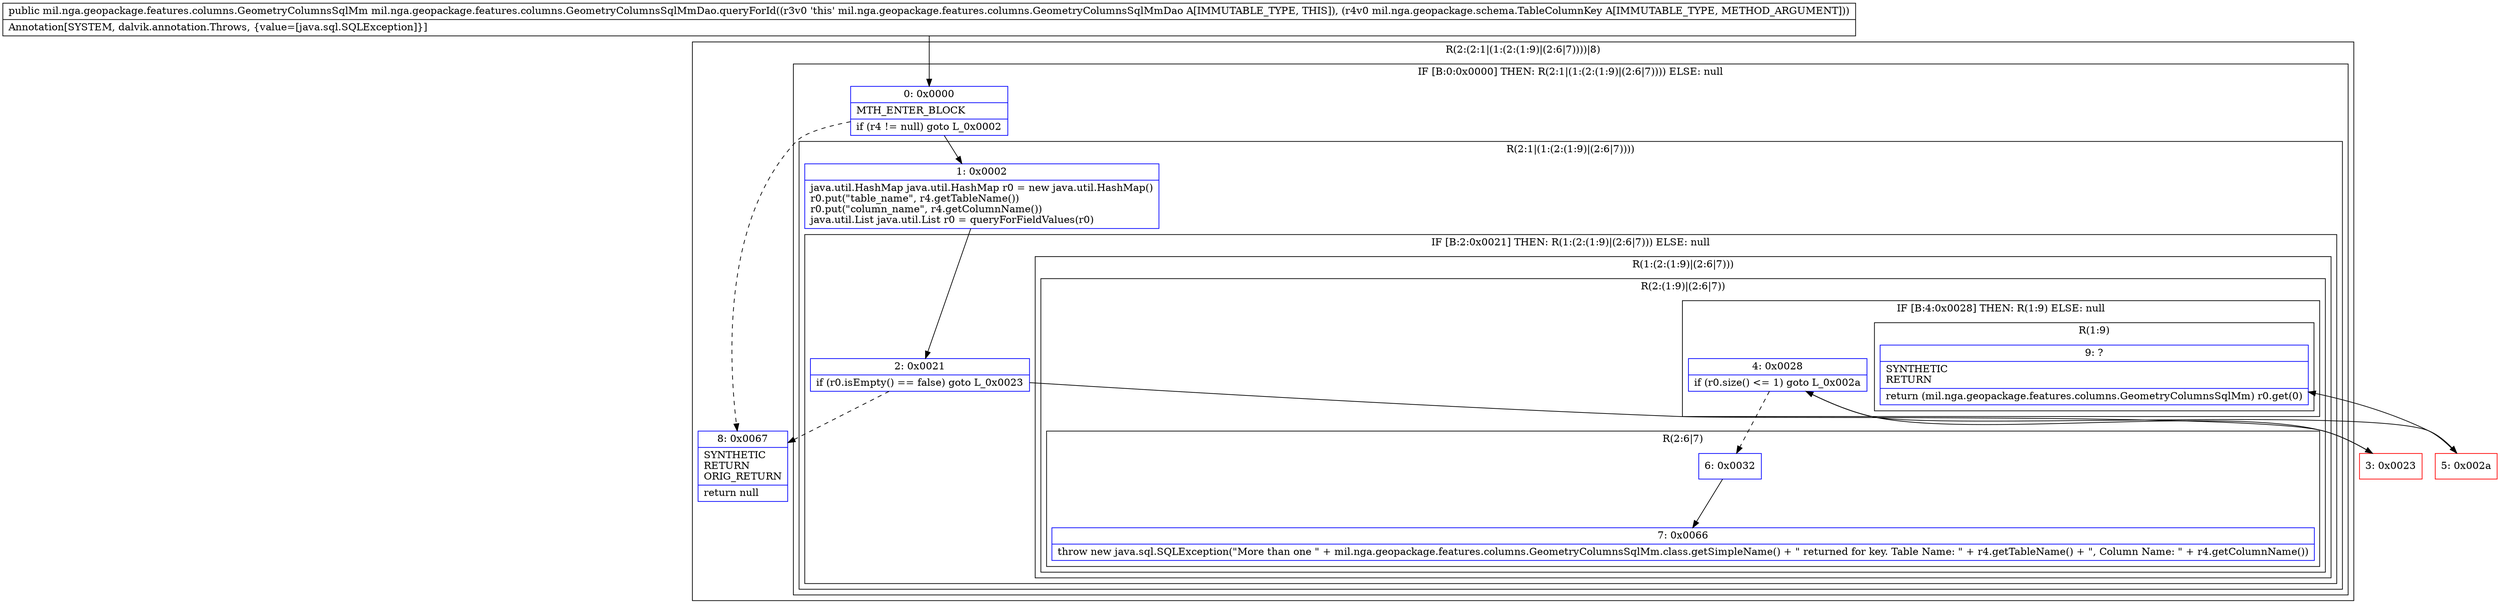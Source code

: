 digraph "CFG formil.nga.geopackage.features.columns.GeometryColumnsSqlMmDao.queryForId(Lmil\/nga\/geopackage\/schema\/TableColumnKey;)Lmil\/nga\/geopackage\/features\/columns\/GeometryColumnsSqlMm;" {
subgraph cluster_Region_1013058821 {
label = "R(2:(2:1|(1:(2:(1:9)|(2:6|7))))|8)";
node [shape=record,color=blue];
subgraph cluster_IfRegion_2099432016 {
label = "IF [B:0:0x0000] THEN: R(2:1|(1:(2:(1:9)|(2:6|7)))) ELSE: null";
node [shape=record,color=blue];
Node_0 [shape=record,label="{0\:\ 0x0000|MTH_ENTER_BLOCK\l|if (r4 != null) goto L_0x0002\l}"];
subgraph cluster_Region_1566129629 {
label = "R(2:1|(1:(2:(1:9)|(2:6|7))))";
node [shape=record,color=blue];
Node_1 [shape=record,label="{1\:\ 0x0002|java.util.HashMap java.util.HashMap r0 = new java.util.HashMap()\lr0.put(\"table_name\", r4.getTableName())\lr0.put(\"column_name\", r4.getColumnName())\ljava.util.List java.util.List r0 = queryForFieldValues(r0)\l}"];
subgraph cluster_IfRegion_1828823812 {
label = "IF [B:2:0x0021] THEN: R(1:(2:(1:9)|(2:6|7))) ELSE: null";
node [shape=record,color=blue];
Node_2 [shape=record,label="{2\:\ 0x0021|if (r0.isEmpty() == false) goto L_0x0023\l}"];
subgraph cluster_Region_73445694 {
label = "R(1:(2:(1:9)|(2:6|7)))";
node [shape=record,color=blue];
subgraph cluster_Region_1362759010 {
label = "R(2:(1:9)|(2:6|7))";
node [shape=record,color=blue];
subgraph cluster_IfRegion_312556144 {
label = "IF [B:4:0x0028] THEN: R(1:9) ELSE: null";
node [shape=record,color=blue];
Node_4 [shape=record,label="{4\:\ 0x0028|if (r0.size() \<= 1) goto L_0x002a\l}"];
subgraph cluster_Region_698448100 {
label = "R(1:9)";
node [shape=record,color=blue];
Node_9 [shape=record,label="{9\:\ ?|SYNTHETIC\lRETURN\l|return (mil.nga.geopackage.features.columns.GeometryColumnsSqlMm) r0.get(0)\l}"];
}
}
subgraph cluster_Region_2107385957 {
label = "R(2:6|7)";
node [shape=record,color=blue];
Node_6 [shape=record,label="{6\:\ 0x0032}"];
Node_7 [shape=record,label="{7\:\ 0x0066|throw new java.sql.SQLException(\"More than one \" + mil.nga.geopackage.features.columns.GeometryColumnsSqlMm.class.getSimpleName() + \" returned for key. Table Name: \" + r4.getTableName() + \", Column Name: \" + r4.getColumnName())\l}"];
}
}
}
}
}
}
Node_8 [shape=record,label="{8\:\ 0x0067|SYNTHETIC\lRETURN\lORIG_RETURN\l|return null\l}"];
}
Node_3 [shape=record,color=red,label="{3\:\ 0x0023}"];
Node_5 [shape=record,color=red,label="{5\:\ 0x002a}"];
MethodNode[shape=record,label="{public mil.nga.geopackage.features.columns.GeometryColumnsSqlMm mil.nga.geopackage.features.columns.GeometryColumnsSqlMmDao.queryForId((r3v0 'this' mil.nga.geopackage.features.columns.GeometryColumnsSqlMmDao A[IMMUTABLE_TYPE, THIS]), (r4v0 mil.nga.geopackage.schema.TableColumnKey A[IMMUTABLE_TYPE, METHOD_ARGUMENT]))  | Annotation[SYSTEM, dalvik.annotation.Throws, \{value=[java.sql.SQLException]\}]\l}"];
MethodNode -> Node_0;
Node_0 -> Node_1;
Node_0 -> Node_8[style=dashed];
Node_1 -> Node_2;
Node_2 -> Node_3;
Node_2 -> Node_8[style=dashed];
Node_4 -> Node_5;
Node_4 -> Node_6[style=dashed];
Node_6 -> Node_7;
Node_3 -> Node_4;
Node_5 -> Node_9;
}

